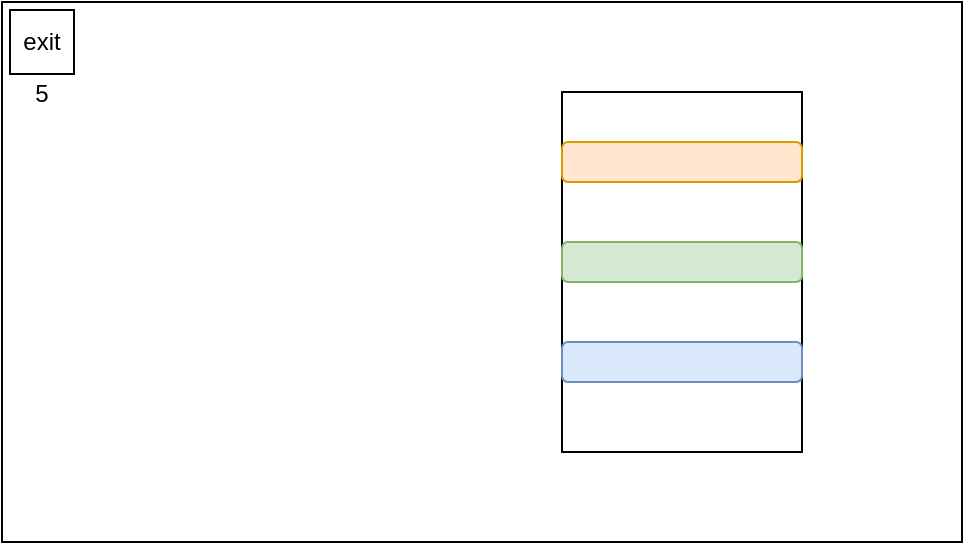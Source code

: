 <mxfile version="14.1.8" type="github">
  <diagram id="iA4KfdXKoCwtaXYo2xt0" name="Page-1">
    <mxGraphModel dx="1422" dy="763" grid="1" gridSize="10" guides="1" tooltips="1" connect="1" arrows="1" fold="1" page="1" pageScale="1" pageWidth="827" pageHeight="1169" math="0" shadow="0">
      <root>
        <mxCell id="0" />
        <mxCell id="1" parent="0" />
        <mxCell id="DsYMt6mUS321kDqoQCwI-1" value="" style="rounded=0;whiteSpace=wrap;html=1;" vertex="1" parent="1">
          <mxGeometry width="480" height="270" as="geometry" />
        </mxCell>
        <mxCell id="DsYMt6mUS321kDqoQCwI-7" value="exit" style="whiteSpace=wrap;html=1;aspect=fixed;" vertex="1" parent="1">
          <mxGeometry x="4" y="4" width="32" height="32" as="geometry" />
        </mxCell>
        <mxCell id="DsYMt6mUS321kDqoQCwI-8" value="5" style="text;html=1;strokeColor=none;fillColor=none;align=center;verticalAlign=middle;whiteSpace=wrap;rounded=0;" vertex="1" parent="1">
          <mxGeometry y="36" width="40" height="20" as="geometry" />
        </mxCell>
        <mxCell id="DsYMt6mUS321kDqoQCwI-10" value="" style="rounded=0;whiteSpace=wrap;html=1;" vertex="1" parent="1">
          <mxGeometry x="280" y="45" width="120" height="180" as="geometry" />
        </mxCell>
        <mxCell id="DsYMt6mUS321kDqoQCwI-11" value="" style="rounded=1;whiteSpace=wrap;html=1;fillColor=#ffe6cc;strokeColor=#d79b00;" vertex="1" parent="1">
          <mxGeometry x="280" y="70" width="120" height="20" as="geometry" />
        </mxCell>
        <mxCell id="DsYMt6mUS321kDqoQCwI-13" value="" style="rounded=1;whiteSpace=wrap;html=1;fillColor=#d5e8d4;strokeColor=#82b366;" vertex="1" parent="1">
          <mxGeometry x="280" y="120" width="120" height="20" as="geometry" />
        </mxCell>
        <mxCell id="DsYMt6mUS321kDqoQCwI-14" value="" style="rounded=1;whiteSpace=wrap;html=1;fillColor=#dae8fc;strokeColor=#6c8ebf;" vertex="1" parent="1">
          <mxGeometry x="280" y="170" width="120" height="20" as="geometry" />
        </mxCell>
      </root>
    </mxGraphModel>
  </diagram>
</mxfile>
